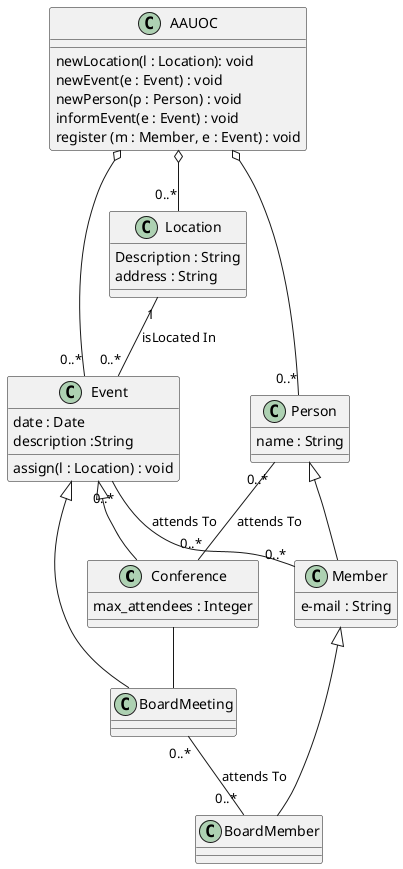 @startuml


Conference -- BoardMeeting
Event <|-- Conference
Event <|-- BoardMeeting

Person <|-- Member
Member <|-- BoardMember

Person "0..*" -- "0..*" Conference : attends To
BoardMeeting "0..*" -- "0..*" BoardMember : attends To
Event "0..*" -- "0..*" Member : attends To
Location "1"-- "0..*" Event : isLocated In

AAUOC o-- "0..*" Person
AAUOC o-- "0..*" Event
AAUOC o-- "0..*" Location

class AAUOC{
newLocation(l : Location): void
newEvent(e : Event) : void
newPerson(p : Person) : void
informEvent(e : Event) : void
register (m : Member, e : Event) : void
}

class Location{
Description : String
address : String
}

class Event{
date : Date
description :String
assign(l : Location) : void
}

class Person{
name : String
}

class Member{
e-mail : String
}

class Conference{
max_attendees : Integer
}


@enduml